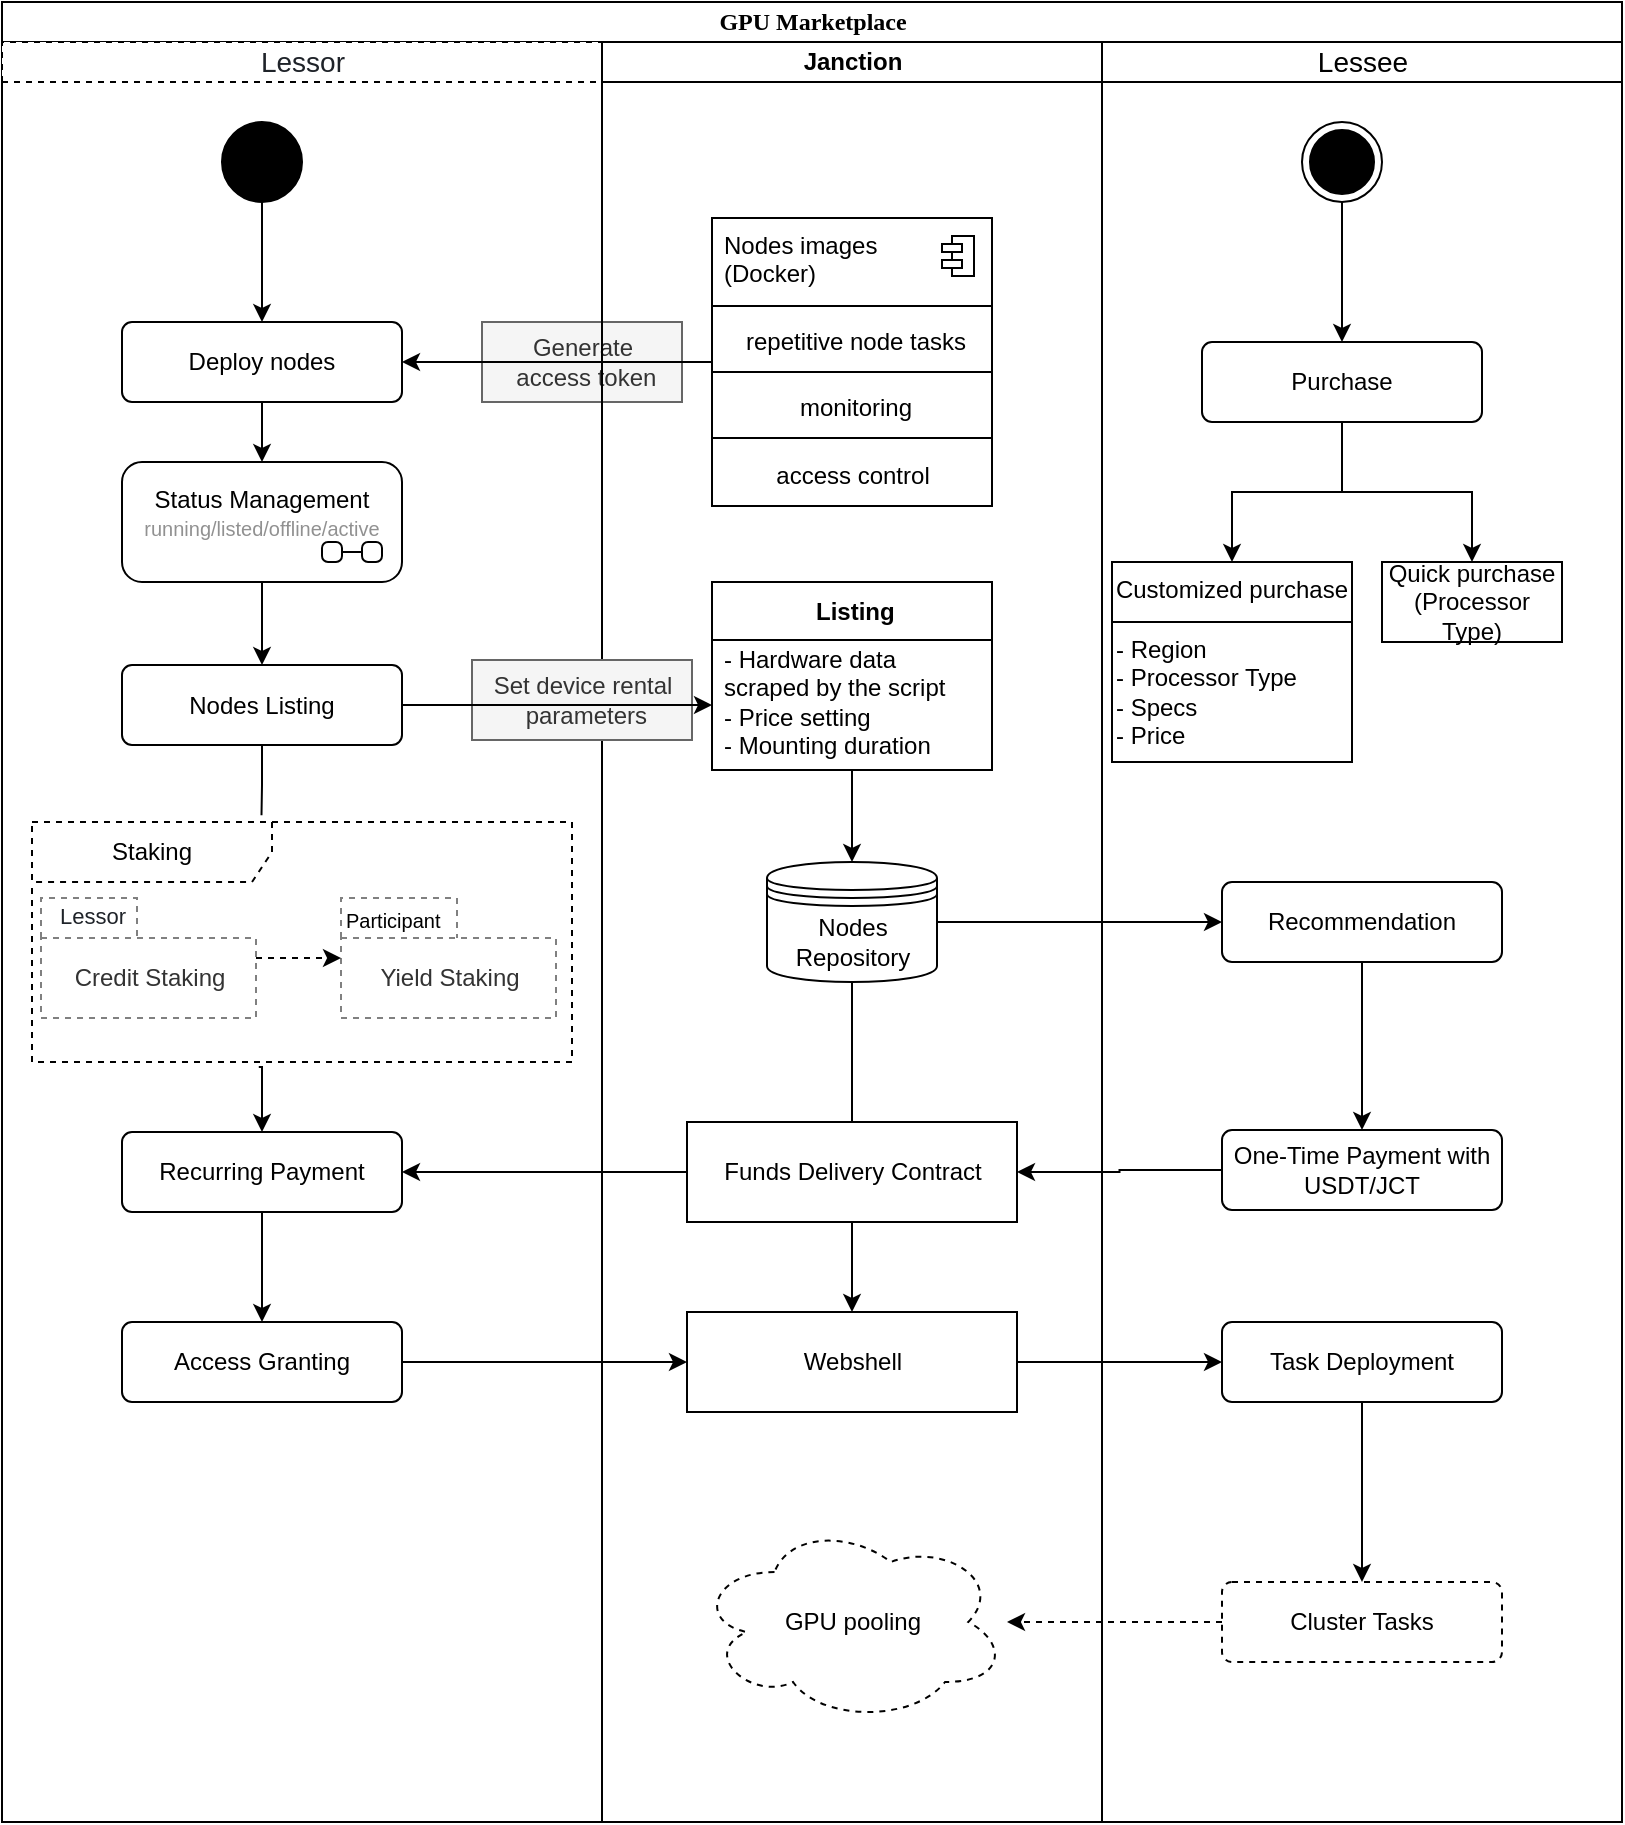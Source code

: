 <mxfile version="25.0.1">
  <diagram name="Page-1" id="0783ab3e-0a74-02c8-0abd-f7b4e66b4bec">
    <mxGraphModel dx="1578" dy="2152" grid="1" gridSize="10" guides="1" tooltips="1" connect="1" arrows="1" fold="1" page="1" pageScale="1" pageWidth="850" pageHeight="1100" background="none" math="0" shadow="0">
      <root>
        <mxCell id="0" />
        <mxCell id="1" parent="0" />
        <mxCell id="1c1d494c118603dd-1" value="GPU Marketplace" style="swimlane;html=1;childLayout=stackLayout;startSize=20;rounded=0;shadow=0;comic=0;labelBackgroundColor=none;strokeWidth=1;fontFamily=Verdana;fontSize=12;align=center;" parent="1" vertex="1">
          <mxGeometry x="41" y="-60" width="810" height="910" as="geometry" />
        </mxCell>
        <mxCell id="1c1d494c118603dd-2" value="&lt;div style=&quot;font-size:14px;font-weight:normal;color:rgba(31,35,41,1.0);&quot;&gt;&lt;p&gt;Lessor&lt;/p&gt;&lt;/div&gt;&lt;span style=&quot;white-space:pre-wrap;&quot;&gt;&lt;/span&gt;" style="swimlane;html=1;startSize=20;dashed=1;" parent="1c1d494c118603dd-1" vertex="1">
          <mxGeometry y="20" width="300" height="890" as="geometry" />
        </mxCell>
        <mxCell id="LN9f-XrlCzF4qDYMU047-42" style="edgeStyle=orthogonalEdgeStyle;rounded=0;orthogonalLoop=1;jettySize=auto;html=1;" edge="1" parent="1c1d494c118603dd-2" source="LN9f-XrlCzF4qDYMU047-1" target="LN9f-XrlCzF4qDYMU047-4">
          <mxGeometry relative="1" as="geometry" />
        </mxCell>
        <mxCell id="LN9f-XrlCzF4qDYMU047-1" value="" style="ellipse;whiteSpace=wrap;html=1;rounded=0;shadow=0;comic=0;labelBackgroundColor=none;strokeWidth=1;fillColor=#000000;fontFamily=Verdana;fontSize=12;align=center;" vertex="1" parent="1c1d494c118603dd-2">
          <mxGeometry x="110" y="40" width="40" height="40" as="geometry" />
        </mxCell>
        <mxCell id="LN9f-XrlCzF4qDYMU047-118" style="edgeStyle=orthogonalEdgeStyle;rounded=0;orthogonalLoop=1;jettySize=auto;html=1;entryX=0.5;entryY=0;entryDx=0;entryDy=0;" edge="1" parent="1c1d494c118603dd-2" source="LN9f-XrlCzF4qDYMU047-4" target="LN9f-XrlCzF4qDYMU047-117">
          <mxGeometry relative="1" as="geometry" />
        </mxCell>
        <mxCell id="LN9f-XrlCzF4qDYMU047-4" value="Deploy nodes" style="html=1;align=center;verticalAlign=middle;rounded=1;absoluteArcSize=1;arcSize=10;dashed=0;whiteSpace=wrap;" vertex="1" parent="1c1d494c118603dd-2">
          <mxGeometry x="60" y="140" width="140" height="40" as="geometry" />
        </mxCell>
        <mxCell id="LN9f-XrlCzF4qDYMU047-28" value="Nodes Listing" style="html=1;align=center;verticalAlign=middle;rounded=1;absoluteArcSize=1;arcSize=10;dashed=0;whiteSpace=wrap;" vertex="1" parent="1c1d494c118603dd-2">
          <mxGeometry x="60" y="311.5" width="140" height="40" as="geometry" />
        </mxCell>
        <mxCell id="LN9f-XrlCzF4qDYMU047-37" value="Generate&lt;br&gt;&amp;nbsp;access token" style="text;html=1;align=center;verticalAlign=middle;resizable=0;points=[];autosize=1;strokeColor=#666666;fillColor=#f5f5f5;fontColor=#333333;" vertex="1" parent="1c1d494c118603dd-2">
          <mxGeometry x="240" y="140" width="100" height="40" as="geometry" />
        </mxCell>
        <mxCell id="LN9f-XrlCzF4qDYMU047-76" value="&lt;span style=&quot;color: rgb(51, 51, 51); font-weight: 400;&quot;&gt;Credit Staking&lt;/span&gt;" style="shape=folder;fontStyle=1;tabWidth=48;tabHeight=20;tabPosition=left;html=1;boundedLbl=1;whiteSpace=wrap;dashed=1;strokeColor=#808080;" vertex="1" parent="1c1d494c118603dd-2">
          <mxGeometry x="19.5" y="428" width="107.5" height="60" as="geometry" />
        </mxCell>
        <mxCell id="LN9f-XrlCzF4qDYMU047-77" value="&lt;span style=&quot;color: rgb(51, 51, 51); font-weight: 400;&quot;&gt;Yield Staking&lt;/span&gt;" style="shape=folder;fontStyle=1;tabWidth=58;tabHeight=20;tabPosition=left;html=1;boundedLbl=1;whiteSpace=wrap;strokeColor=#808080;dashed=1;" vertex="1" parent="1c1d494c118603dd-2">
          <mxGeometry x="169.5" y="428" width="107.5" height="60" as="geometry" />
        </mxCell>
        <mxCell id="LN9f-XrlCzF4qDYMU047-78" value="&lt;span style=&quot;color: rgb(31, 35, 41);&quot;&gt;&lt;font style=&quot;font-size: 11px;&quot;&gt;Lessor&lt;/font&gt;&lt;/span&gt;" style="text;html=1;align=center;verticalAlign=middle;resizable=0;points=[];autosize=1;strokeColor=none;fillColor=none;" vertex="1" parent="1c1d494c118603dd-2">
          <mxGeometry x="15" y="422" width="60" height="30" as="geometry" />
        </mxCell>
        <mxCell id="LN9f-XrlCzF4qDYMU047-79" value="Participant" style="text;whiteSpace=wrap;fontSize=10;" vertex="1" parent="1c1d494c118603dd-2">
          <mxGeometry x="169.5" y="427" width="60" height="20" as="geometry" />
        </mxCell>
        <mxCell id="LN9f-XrlCzF4qDYMU047-81" style="edgeStyle=orthogonalEdgeStyle;rounded=0;orthogonalLoop=1;jettySize=auto;html=1;entryX=0;entryY=0;entryDx=0;entryDy=30;entryPerimeter=0;dashed=1;" edge="1" parent="1c1d494c118603dd-2" source="LN9f-XrlCzF4qDYMU047-76" target="LN9f-XrlCzF4qDYMU047-77">
          <mxGeometry relative="1" as="geometry" />
        </mxCell>
        <mxCell id="LN9f-XrlCzF4qDYMU047-120" style="edgeStyle=orthogonalEdgeStyle;rounded=0;orthogonalLoop=1;jettySize=auto;html=1;entryX=0.5;entryY=0;entryDx=0;entryDy=0;exitX=0.42;exitY=1.021;exitDx=0;exitDy=0;exitPerimeter=0;" edge="1" parent="1c1d494c118603dd-2" source="LN9f-XrlCzF4qDYMU047-83" target="LN9f-XrlCzF4qDYMU047-109">
          <mxGeometry relative="1" as="geometry" />
        </mxCell>
        <mxCell id="LN9f-XrlCzF4qDYMU047-83" value="Staking" style="shape=umlFrame;whiteSpace=wrap;html=1;pointerEvents=0;recursiveResize=0;container=1;collapsible=0;width=120;height=30;dashed=1;" vertex="1" parent="1c1d494c118603dd-2">
          <mxGeometry x="15" y="390" width="270" height="120" as="geometry" />
        </mxCell>
        <mxCell id="LN9f-XrlCzF4qDYMU047-84" style="edgeStyle=orthogonalEdgeStyle;rounded=0;orthogonalLoop=1;jettySize=auto;html=1;entryX=0.425;entryY=-0.028;entryDx=0;entryDy=0;entryPerimeter=0;endArrow=none;endFill=0;" edge="1" parent="1c1d494c118603dd-2" source="LN9f-XrlCzF4qDYMU047-28" target="LN9f-XrlCzF4qDYMU047-83">
          <mxGeometry relative="1" as="geometry" />
        </mxCell>
        <mxCell id="LN9f-XrlCzF4qDYMU047-125" style="edgeStyle=orthogonalEdgeStyle;rounded=0;orthogonalLoop=1;jettySize=auto;html=1;" edge="1" parent="1c1d494c118603dd-2" source="LN9f-XrlCzF4qDYMU047-109">
          <mxGeometry relative="1" as="geometry">
            <mxPoint x="130" y="640" as="targetPoint" />
          </mxGeometry>
        </mxCell>
        <mxCell id="LN9f-XrlCzF4qDYMU047-109" value="&lt;font&gt;Recurring Payment&lt;/font&gt;" style="html=1;align=center;verticalAlign=middle;rounded=1;absoluteArcSize=1;arcSize=10;dashed=0;whiteSpace=wrap;" vertex="1" parent="1c1d494c118603dd-2">
          <mxGeometry x="60" y="545" width="140" height="40" as="geometry" />
        </mxCell>
        <mxCell id="LN9f-XrlCzF4qDYMU047-119" style="edgeStyle=orthogonalEdgeStyle;rounded=0;orthogonalLoop=1;jettySize=auto;html=1;entryX=0.5;entryY=0;entryDx=0;entryDy=0;" edge="1" parent="1c1d494c118603dd-2" source="LN9f-XrlCzF4qDYMU047-117" target="LN9f-XrlCzF4qDYMU047-28">
          <mxGeometry relative="1" as="geometry" />
        </mxCell>
        <mxCell id="LN9f-XrlCzF4qDYMU047-117" value="Status Management&lt;br&gt;&lt;font color=&quot;#919191&quot; style=&quot;font-size: 10px;&quot;&gt;running/listed/offline/active&lt;/font&gt;" style="shape=umlState;rounded=1;verticalAlign=top;spacingTop=5;umlStateSymbol=collapseState;absoluteArcSize=1;arcSize=10;html=1;whiteSpace=wrap;" vertex="1" parent="1c1d494c118603dd-2">
          <mxGeometry x="60" y="210" width="140" height="60" as="geometry" />
        </mxCell>
        <mxCell id="LN9f-XrlCzF4qDYMU047-126" value="&lt;span style=&quot;text-wrap-mode: nowrap;&quot;&gt;Access Granting&lt;/span&gt;" style="html=1;align=center;verticalAlign=middle;rounded=1;absoluteArcSize=1;arcSize=10;dashed=0;whiteSpace=wrap;" vertex="1" parent="1c1d494c118603dd-2">
          <mxGeometry x="60" y="640" width="140" height="40" as="geometry" />
        </mxCell>
        <mxCell id="1c1d494c118603dd-3" value="Janction" style="swimlane;html=1;startSize=20;" parent="1c1d494c118603dd-1" vertex="1">
          <mxGeometry x="300" y="20" width="250" height="890" as="geometry" />
        </mxCell>
        <mxCell id="LN9f-XrlCzF4qDYMU047-5" value="" style="fontStyle=1;align=center;verticalAlign=top;childLayout=stackLayout;horizontal=1;horizontalStack=0;resizeParent=1;resizeParentMax=0;resizeLast=0;marginBottom=0;" vertex="1" parent="1c1d494c118603dd-3">
          <mxGeometry x="55" y="88" width="140" height="144" as="geometry" />
        </mxCell>
        <mxCell id="LN9f-XrlCzF4qDYMU047-6" value="Nodes images&lt;div&gt;(Docker)&lt;/div&gt;" style="html=1;align=left;spacingLeft=4;verticalAlign=top;strokeColor=none;fillColor=none;whiteSpace=wrap;" vertex="1" parent="LN9f-XrlCzF4qDYMU047-5">
          <mxGeometry width="140" height="40" as="geometry" />
        </mxCell>
        <mxCell id="LN9f-XrlCzF4qDYMU047-7" value="" style="shape=module;jettyWidth=10;jettyHeight=4;" vertex="1" parent="LN9f-XrlCzF4qDYMU047-6">
          <mxGeometry x="1" width="16" height="20" relative="1" as="geometry">
            <mxPoint x="-25" y="9" as="offset" />
          </mxGeometry>
        </mxCell>
        <mxCell id="LN9f-XrlCzF4qDYMU047-8" value="" style="line;strokeWidth=1;fillColor=none;align=left;verticalAlign=middle;spacingTop=-1;spacingLeft=3;spacingRight=3;rotatable=0;labelPosition=right;points=[];portConstraint=eastwest;" vertex="1" parent="LN9f-XrlCzF4qDYMU047-5">
          <mxGeometry y="40" width="140" height="8" as="geometry" />
        </mxCell>
        <mxCell id="LN9f-XrlCzF4qDYMU047-9" value="repetitive node tasks" style="html=1;align=center;spacingLeft=4;verticalAlign=top;strokeColor=none;fillColor=none;whiteSpace=wrap;" vertex="1" parent="LN9f-XrlCzF4qDYMU047-5">
          <mxGeometry y="48" width="140" height="25" as="geometry" />
        </mxCell>
        <mxCell id="LN9f-XrlCzF4qDYMU047-11" value="" style="line;strokeWidth=1;fillColor=none;align=left;verticalAlign=middle;spacingTop=-1;spacingLeft=3;spacingRight=3;rotatable=0;labelPosition=right;points=[];portConstraint=eastwest;" vertex="1" parent="LN9f-XrlCzF4qDYMU047-5">
          <mxGeometry y="73" width="140" height="8" as="geometry" />
        </mxCell>
        <mxCell id="LN9f-XrlCzF4qDYMU047-12" value="monitoring" style="html=1;align=center;spacingLeft=4;verticalAlign=top;strokeColor=none;fillColor=none;whiteSpace=wrap;" vertex="1" parent="LN9f-XrlCzF4qDYMU047-5">
          <mxGeometry y="81" width="140" height="25" as="geometry" />
        </mxCell>
        <mxCell id="LN9f-XrlCzF4qDYMU047-26" value="" style="line;strokeWidth=1;fillColor=none;align=left;verticalAlign=middle;spacingTop=-1;spacingLeft=3;spacingRight=3;rotatable=0;labelPosition=right;points=[];portConstraint=eastwest;" vertex="1" parent="LN9f-XrlCzF4qDYMU047-5">
          <mxGeometry y="106" width="140" height="8" as="geometry" />
        </mxCell>
        <mxCell id="LN9f-XrlCzF4qDYMU047-25" value="access control" style="text;html=1;align=center;verticalAlign=middle;resizable=0;points=[];autosize=1;strokeColor=none;fillColor=none;" vertex="1" parent="LN9f-XrlCzF4qDYMU047-5">
          <mxGeometry y="114" width="140" height="30" as="geometry" />
        </mxCell>
        <mxCell id="LN9f-XrlCzF4qDYMU047-44" style="edgeStyle=orthogonalEdgeStyle;rounded=0;orthogonalLoop=1;jettySize=auto;html=1;entryX=0.5;entryY=0;entryDx=0;entryDy=0;" edge="1" parent="1c1d494c118603dd-3" source="LN9f-XrlCzF4qDYMU047-31" target="LN9f-XrlCzF4qDYMU047-43">
          <mxGeometry relative="1" as="geometry" />
        </mxCell>
        <mxCell id="LN9f-XrlCzF4qDYMU047-31" value="&amp;nbsp;Listing" style="swimlane;fontStyle=1;align=center;verticalAlign=middle;childLayout=stackLayout;horizontal=1;startSize=29;horizontalStack=0;resizeParent=1;resizeParentMax=0;resizeLast=0;collapsible=0;marginBottom=0;html=1;whiteSpace=wrap;" vertex="1" parent="1c1d494c118603dd-3">
          <mxGeometry x="55" y="270" width="140" height="94" as="geometry" />
        </mxCell>
        <mxCell id="LN9f-XrlCzF4qDYMU047-33" value="- Hardware data scraped by the script&lt;div&gt;-&amp;nbsp;Price setting&lt;/div&gt;&lt;div&gt;-&amp;nbsp;Mounting duration&lt;br&gt;&lt;div&gt;&lt;br&gt;&lt;/div&gt;&lt;/div&gt;" style="text;html=1;strokeColor=none;fillColor=none;align=left;verticalAlign=middle;spacingLeft=4;spacingRight=4;overflow=hidden;rotatable=0;points=[[0,0.5],[1,0.5]];portConstraint=eastwest;whiteSpace=wrap;" vertex="1" parent="LN9f-XrlCzF4qDYMU047-31">
          <mxGeometry y="29" width="140" height="65" as="geometry" />
        </mxCell>
        <mxCell id="LN9f-XrlCzF4qDYMU047-39" value="Set device rental&lt;br&gt;&amp;nbsp;parameters" style="text;html=1;align=center;verticalAlign=middle;resizable=0;points=[];autosize=1;strokeColor=#666666;fillColor=#f5f5f5;fontColor=#333333;" vertex="1" parent="1c1d494c118603dd-3">
          <mxGeometry x="-65" y="309" width="110" height="40" as="geometry" />
        </mxCell>
        <mxCell id="LN9f-XrlCzF4qDYMU047-121" style="edgeStyle=orthogonalEdgeStyle;rounded=0;orthogonalLoop=1;jettySize=auto;html=1;endArrow=none;endFill=0;" edge="1" parent="1c1d494c118603dd-3" source="LN9f-XrlCzF4qDYMU047-43" target="LN9f-XrlCzF4qDYMU047-105">
          <mxGeometry relative="1" as="geometry" />
        </mxCell>
        <mxCell id="LN9f-XrlCzF4qDYMU047-43" value="&amp;nbsp;Nodes&amp;nbsp;&lt;br&gt;Repository" style="shape=datastore;whiteSpace=wrap;html=1;" vertex="1" parent="1c1d494c118603dd-3">
          <mxGeometry x="82.5" y="410" width="85" height="60" as="geometry" />
        </mxCell>
        <mxCell id="LN9f-XrlCzF4qDYMU047-123" style="edgeStyle=orthogonalEdgeStyle;rounded=0;orthogonalLoop=1;jettySize=auto;html=1;entryX=0.5;entryY=0;entryDx=0;entryDy=0;" edge="1" parent="1c1d494c118603dd-3" source="LN9f-XrlCzF4qDYMU047-105" target="LN9f-XrlCzF4qDYMU047-122">
          <mxGeometry relative="1" as="geometry" />
        </mxCell>
        <mxCell id="LN9f-XrlCzF4qDYMU047-105" value="Funds Delivery Contract" style="html=1;align=center;verticalAlign=middle;dashed=0;whiteSpace=wrap;" vertex="1" parent="1c1d494c118603dd-3">
          <mxGeometry x="42.5" y="540" width="165" height="50" as="geometry" />
        </mxCell>
        <mxCell id="LN9f-XrlCzF4qDYMU047-122" value="Webshell" style="html=1;align=center;verticalAlign=middle;dashed=0;whiteSpace=wrap;" vertex="1" parent="1c1d494c118603dd-3">
          <mxGeometry x="42.5" y="635" width="165" height="50" as="geometry" />
        </mxCell>
        <mxCell id="LN9f-XrlCzF4qDYMU047-145" value="GPU pooling" style="ellipse;shape=cloud;whiteSpace=wrap;html=1;dashed=1;" vertex="1" parent="1c1d494c118603dd-3">
          <mxGeometry x="47.5" y="740" width="155" height="100" as="geometry" />
        </mxCell>
        <mxCell id="LN9f-XrlCzF4qDYMU047-27" style="edgeStyle=orthogonalEdgeStyle;rounded=0;orthogonalLoop=1;jettySize=auto;html=1;entryX=1;entryY=0.5;entryDx=0;entryDy=0;" edge="1" parent="1c1d494c118603dd-1" source="LN9f-XrlCzF4qDYMU047-5" target="LN9f-XrlCzF4qDYMU047-4">
          <mxGeometry relative="1" as="geometry" />
        </mxCell>
        <mxCell id="LN9f-XrlCzF4qDYMU047-38" style="edgeStyle=orthogonalEdgeStyle;rounded=0;orthogonalLoop=1;jettySize=auto;html=1;entryX=0;entryY=0.5;entryDx=0;entryDy=0;" edge="1" parent="1c1d494c118603dd-1" source="LN9f-XrlCzF4qDYMU047-28" target="LN9f-XrlCzF4qDYMU047-33">
          <mxGeometry relative="1" as="geometry" />
        </mxCell>
        <mxCell id="1c1d494c118603dd-4" value="&lt;div style=&quot;font-weight: normal; color: rgb(31, 35, 41);&quot;&gt;&lt;p style=&quot;&quot;&gt;&lt;span style=&quot;color: rgb(0, 0, 0); background-color: rgb(255, 255, 255);&quot;&gt;&lt;font style=&quot;font-size: 14px;&quot;&gt;Lessee&lt;/font&gt;&lt;/span&gt;&lt;/p&gt;&lt;/div&gt;&lt;span style=&quot;white-space:pre-wrap;&quot;&gt;&lt;/span&gt;" style="swimlane;html=1;startSize=20;" parent="1c1d494c118603dd-1" vertex="1">
          <mxGeometry x="550" y="20" width="260" height="890" as="geometry" />
        </mxCell>
        <mxCell id="LN9f-XrlCzF4qDYMU047-100" style="edgeStyle=orthogonalEdgeStyle;rounded=0;orthogonalLoop=1;jettySize=auto;html=1;entryX=0.5;entryY=0;entryDx=0;entryDy=0;" edge="1" parent="1c1d494c118603dd-4" source="LN9f-XrlCzF4qDYMU047-3" target="LN9f-XrlCzF4qDYMU047-85">
          <mxGeometry relative="1" as="geometry" />
        </mxCell>
        <mxCell id="LN9f-XrlCzF4qDYMU047-3" value="" style="ellipse;html=1;shape=endState;fillColor=strokeColor;" vertex="1" parent="1c1d494c118603dd-4">
          <mxGeometry x="100" y="40" width="40" height="40" as="geometry" />
        </mxCell>
        <mxCell id="LN9f-XrlCzF4qDYMU047-89" style="edgeStyle=orthogonalEdgeStyle;rounded=0;orthogonalLoop=1;jettySize=auto;html=1;entryX=0.5;entryY=0;entryDx=0;entryDy=0;" edge="1" parent="1c1d494c118603dd-4" source="LN9f-XrlCzF4qDYMU047-85" target="LN9f-XrlCzF4qDYMU047-87">
          <mxGeometry relative="1" as="geometry" />
        </mxCell>
        <mxCell id="LN9f-XrlCzF4qDYMU047-96" style="edgeStyle=orthogonalEdgeStyle;rounded=0;orthogonalLoop=1;jettySize=auto;html=1;entryX=0.5;entryY=0;entryDx=0;entryDy=0;" edge="1" parent="1c1d494c118603dd-4" source="LN9f-XrlCzF4qDYMU047-85" target="LN9f-XrlCzF4qDYMU047-90">
          <mxGeometry relative="1" as="geometry" />
        </mxCell>
        <mxCell id="LN9f-XrlCzF4qDYMU047-85" value="Purchase" style="html=1;align=center;verticalAlign=middle;rounded=1;absoluteArcSize=1;arcSize=10;dashed=0;whiteSpace=wrap;" vertex="1" parent="1c1d494c118603dd-4">
          <mxGeometry x="50" y="150" width="140" height="40" as="geometry" />
        </mxCell>
        <mxCell id="LN9f-XrlCzF4qDYMU047-87" value="&lt;span style=&quot;font-weight: normal;&quot;&gt;Quick purchase&lt;/span&gt;&lt;div&gt;&lt;span style=&quot;font-weight: normal;&quot;&gt;(&lt;/span&gt;&lt;span style=&quot;font-weight: 400; text-align: left; text-wrap-mode: nowrap; background-color: initial;&quot;&gt;Processor Type&lt;/span&gt;&lt;span style=&quot;font-weight: normal; background-color: initial;&quot;&gt;)&lt;/span&gt;&lt;/div&gt;" style="fontStyle=1;whiteSpace=wrap;html=1;" vertex="1" parent="1c1d494c118603dd-4">
          <mxGeometry x="140" y="260" width="90" height="40" as="geometry" />
        </mxCell>
        <mxCell id="LN9f-XrlCzF4qDYMU047-90" value="&lt;span style=&quot;font-weight: 400;&quot;&gt;Customized purchase&lt;/span&gt;" style="swimlane;fontStyle=1;align=center;verticalAlign=top;childLayout=stackLayout;horizontal=1;startSize=30;horizontalStack=0;resizeParent=1;resizeParentMax=0;resizeLast=0;collapsible=0;marginBottom=0;html=1;whiteSpace=wrap;" vertex="1" parent="1c1d494c118603dd-4">
          <mxGeometry x="5" y="260" width="120" height="100" as="geometry" />
        </mxCell>
        <mxCell id="LN9f-XrlCzF4qDYMU047-98" value="- Region&lt;br&gt;-&amp;nbsp;Processor Type&lt;br&gt;&lt;div&gt;- Specs&lt;br&gt;- Price&lt;/div&gt;" style="text;html=1;align=left;verticalAlign=middle;resizable=0;points=[];autosize=1;strokeColor=none;fillColor=none;" vertex="1" parent="LN9f-XrlCzF4qDYMU047-90">
          <mxGeometry y="30" width="120" height="70" as="geometry" />
        </mxCell>
        <mxCell id="LN9f-XrlCzF4qDYMU047-99" value="&lt;font&gt;One-Time Payment with USDT/JCT&lt;/font&gt;" style="html=1;align=center;verticalAlign=middle;rounded=1;absoluteArcSize=1;arcSize=10;dashed=0;whiteSpace=wrap;" vertex="1" parent="1c1d494c118603dd-4">
          <mxGeometry x="60" y="544" width="140" height="40" as="geometry" />
        </mxCell>
        <mxCell id="LN9f-XrlCzF4qDYMU047-103" style="edgeStyle=orthogonalEdgeStyle;rounded=0;orthogonalLoop=1;jettySize=auto;html=1;entryX=0.5;entryY=0;entryDx=0;entryDy=0;" edge="1" parent="1c1d494c118603dd-4" source="LN9f-XrlCzF4qDYMU047-101" target="LN9f-XrlCzF4qDYMU047-99">
          <mxGeometry relative="1" as="geometry" />
        </mxCell>
        <mxCell id="LN9f-XrlCzF4qDYMU047-101" value="Recommendation" style="html=1;align=center;verticalAlign=middle;rounded=1;absoluteArcSize=1;arcSize=10;dashed=0;whiteSpace=wrap;" vertex="1" parent="1c1d494c118603dd-4">
          <mxGeometry x="60" y="420" width="140" height="40" as="geometry" />
        </mxCell>
        <mxCell id="LN9f-XrlCzF4qDYMU047-146" style="edgeStyle=orthogonalEdgeStyle;rounded=0;orthogonalLoop=1;jettySize=auto;html=1;" edge="1" parent="1c1d494c118603dd-4" source="LN9f-XrlCzF4qDYMU047-141" target="LN9f-XrlCzF4qDYMU047-144">
          <mxGeometry relative="1" as="geometry" />
        </mxCell>
        <mxCell id="LN9f-XrlCzF4qDYMU047-141" value="&lt;font&gt;Task Deployment&lt;/font&gt;" style="html=1;align=center;verticalAlign=middle;rounded=1;absoluteArcSize=1;arcSize=10;dashed=0;whiteSpace=wrap;" vertex="1" parent="1c1d494c118603dd-4">
          <mxGeometry x="60" y="640" width="140" height="40" as="geometry" />
        </mxCell>
        <mxCell id="LN9f-XrlCzF4qDYMU047-144" value="&lt;font&gt;Cluster Tasks&lt;/font&gt;" style="html=1;align=center;verticalAlign=middle;rounded=1;absoluteArcSize=1;arcSize=10;dashed=1;whiteSpace=wrap;" vertex="1" parent="1c1d494c118603dd-4">
          <mxGeometry x="60" y="770" width="140" height="40" as="geometry" />
        </mxCell>
        <mxCell id="LN9f-XrlCzF4qDYMU047-102" style="edgeStyle=orthogonalEdgeStyle;rounded=0;orthogonalLoop=1;jettySize=auto;html=1;entryX=0;entryY=0.5;entryDx=0;entryDy=0;" edge="1" parent="1c1d494c118603dd-1" source="LN9f-XrlCzF4qDYMU047-43" target="LN9f-XrlCzF4qDYMU047-101">
          <mxGeometry relative="1" as="geometry" />
        </mxCell>
        <mxCell id="LN9f-XrlCzF4qDYMU047-108" style="edgeStyle=orthogonalEdgeStyle;rounded=0;orthogonalLoop=1;jettySize=auto;html=1;entryX=1;entryY=0.5;entryDx=0;entryDy=0;" edge="1" parent="1c1d494c118603dd-1" source="LN9f-XrlCzF4qDYMU047-99" target="LN9f-XrlCzF4qDYMU047-105">
          <mxGeometry relative="1" as="geometry" />
        </mxCell>
        <mxCell id="LN9f-XrlCzF4qDYMU047-110" style="edgeStyle=orthogonalEdgeStyle;rounded=0;orthogonalLoop=1;jettySize=auto;html=1;entryX=1;entryY=0.5;entryDx=0;entryDy=0;" edge="1" parent="1c1d494c118603dd-1" source="LN9f-XrlCzF4qDYMU047-105" target="LN9f-XrlCzF4qDYMU047-109">
          <mxGeometry relative="1" as="geometry" />
        </mxCell>
        <mxCell id="LN9f-XrlCzF4qDYMU047-128" style="edgeStyle=orthogonalEdgeStyle;rounded=0;orthogonalLoop=1;jettySize=auto;html=1;entryX=0;entryY=0.5;entryDx=0;entryDy=0;" edge="1" parent="1c1d494c118603dd-1" source="LN9f-XrlCzF4qDYMU047-126" target="LN9f-XrlCzF4qDYMU047-122">
          <mxGeometry relative="1" as="geometry" />
        </mxCell>
        <mxCell id="LN9f-XrlCzF4qDYMU047-143" style="edgeStyle=orthogonalEdgeStyle;rounded=0;orthogonalLoop=1;jettySize=auto;html=1;" edge="1" parent="1c1d494c118603dd-1" source="LN9f-XrlCzF4qDYMU047-122" target="LN9f-XrlCzF4qDYMU047-141">
          <mxGeometry relative="1" as="geometry" />
        </mxCell>
        <mxCell id="LN9f-XrlCzF4qDYMU047-147" style="edgeStyle=orthogonalEdgeStyle;rounded=0;orthogonalLoop=1;jettySize=auto;html=1;dashed=1;" edge="1" parent="1c1d494c118603dd-1" source="LN9f-XrlCzF4qDYMU047-144" target="LN9f-XrlCzF4qDYMU047-145">
          <mxGeometry relative="1" as="geometry" />
        </mxCell>
      </root>
    </mxGraphModel>
  </diagram>
</mxfile>
